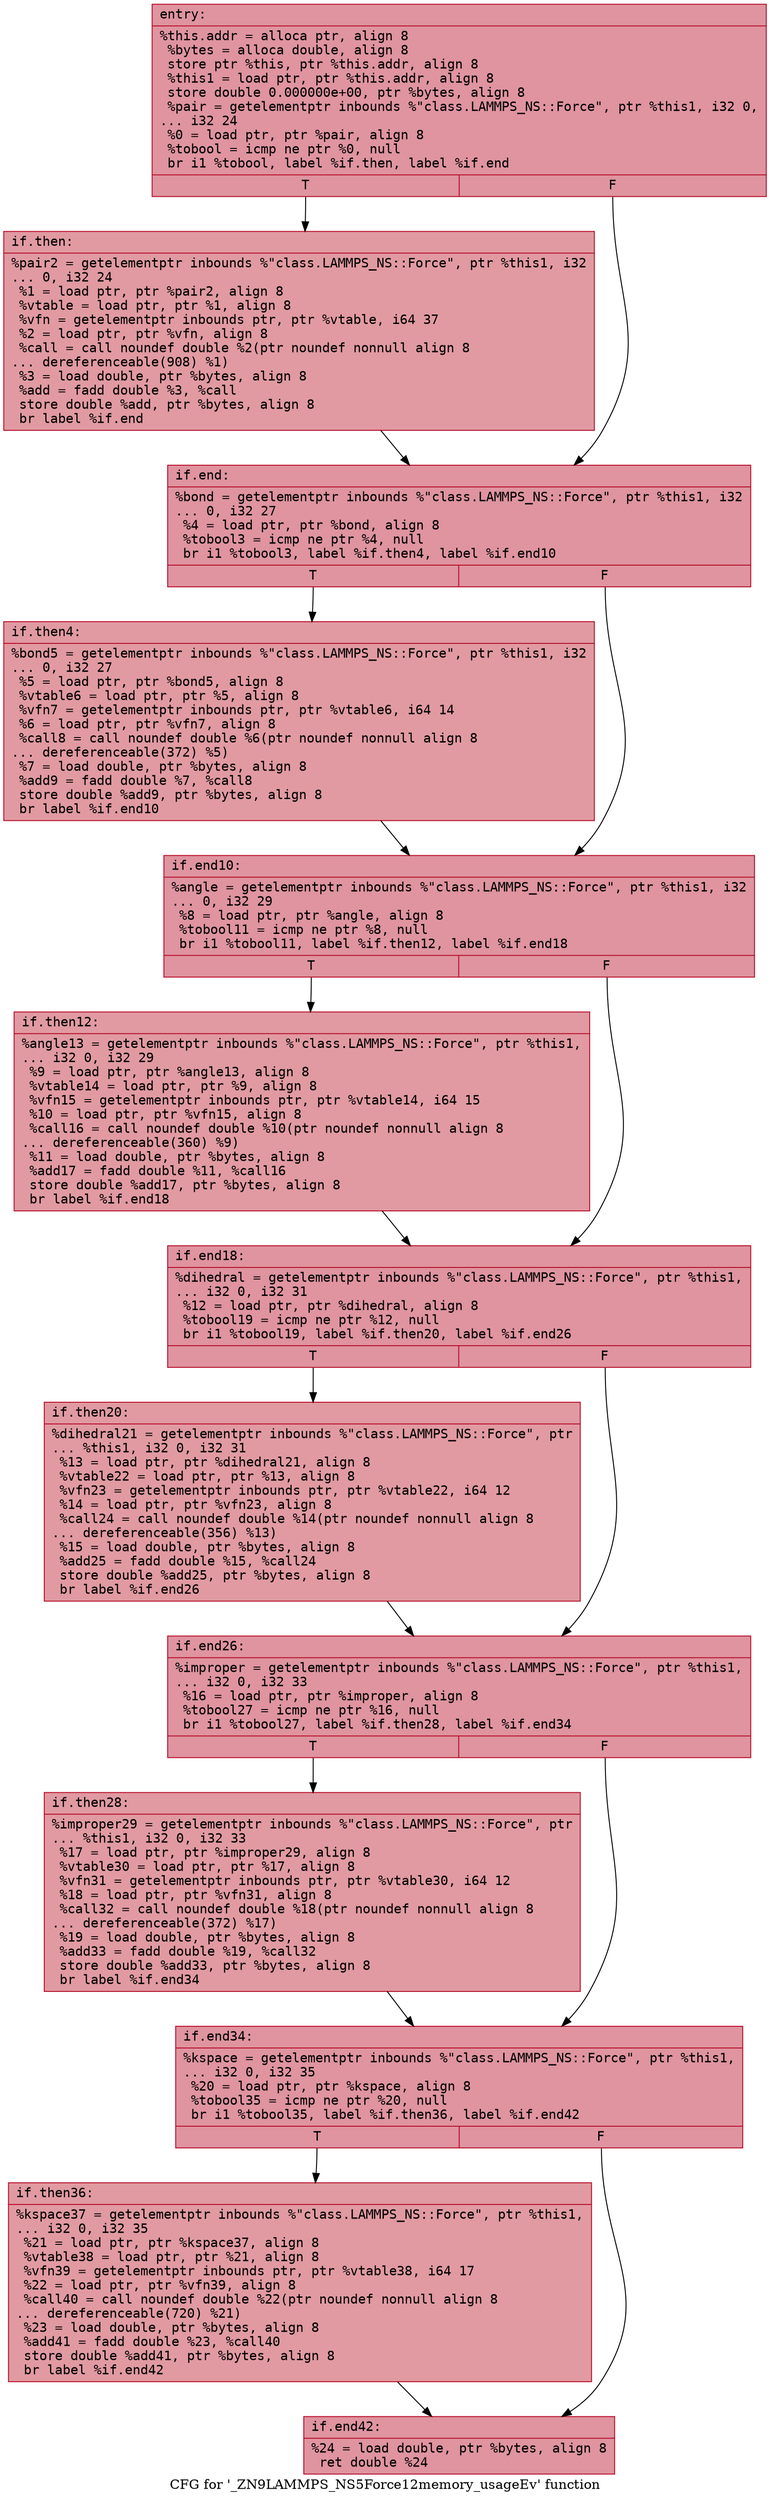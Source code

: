 digraph "CFG for '_ZN9LAMMPS_NS5Force12memory_usageEv' function" {
	label="CFG for '_ZN9LAMMPS_NS5Force12memory_usageEv' function";

	Node0x563a5e13a920 [shape=record,color="#b70d28ff", style=filled, fillcolor="#b70d2870" fontname="Courier",label="{entry:\l|  %this.addr = alloca ptr, align 8\l  %bytes = alloca double, align 8\l  store ptr %this, ptr %this.addr, align 8\l  %this1 = load ptr, ptr %this.addr, align 8\l  store double 0.000000e+00, ptr %bytes, align 8\l  %pair = getelementptr inbounds %\"class.LAMMPS_NS::Force\", ptr %this1, i32 0,\l... i32 24\l  %0 = load ptr, ptr %pair, align 8\l  %tobool = icmp ne ptr %0, null\l  br i1 %tobool, label %if.then, label %if.end\l|{<s0>T|<s1>F}}"];
	Node0x563a5e13a920:s0 -> Node0x563a5e13ad60[tooltip="entry -> if.then\nProbability 62.50%" ];
	Node0x563a5e13a920:s1 -> Node0x563a5e13add0[tooltip="entry -> if.end\nProbability 37.50%" ];
	Node0x563a5e13ad60 [shape=record,color="#b70d28ff", style=filled, fillcolor="#bb1b2c70" fontname="Courier",label="{if.then:\l|  %pair2 = getelementptr inbounds %\"class.LAMMPS_NS::Force\", ptr %this1, i32\l... 0, i32 24\l  %1 = load ptr, ptr %pair2, align 8\l  %vtable = load ptr, ptr %1, align 8\l  %vfn = getelementptr inbounds ptr, ptr %vtable, i64 37\l  %2 = load ptr, ptr %vfn, align 8\l  %call = call noundef double %2(ptr noundef nonnull align 8\l... dereferenceable(908) %1)\l  %3 = load double, ptr %bytes, align 8\l  %add = fadd double %3, %call\l  store double %add, ptr %bytes, align 8\l  br label %if.end\l}"];
	Node0x563a5e13ad60 -> Node0x563a5e13add0[tooltip="if.then -> if.end\nProbability 100.00%" ];
	Node0x563a5e13add0 [shape=record,color="#b70d28ff", style=filled, fillcolor="#b70d2870" fontname="Courier",label="{if.end:\l|  %bond = getelementptr inbounds %\"class.LAMMPS_NS::Force\", ptr %this1, i32\l... 0, i32 27\l  %4 = load ptr, ptr %bond, align 8\l  %tobool3 = icmp ne ptr %4, null\l  br i1 %tobool3, label %if.then4, label %if.end10\l|{<s0>T|<s1>F}}"];
	Node0x563a5e13add0:s0 -> Node0x563a5e13b960[tooltip="if.end -> if.then4\nProbability 62.50%" ];
	Node0x563a5e13add0:s1 -> Node0x563a5e13b9e0[tooltip="if.end -> if.end10\nProbability 37.50%" ];
	Node0x563a5e13b960 [shape=record,color="#b70d28ff", style=filled, fillcolor="#bb1b2c70" fontname="Courier",label="{if.then4:\l|  %bond5 = getelementptr inbounds %\"class.LAMMPS_NS::Force\", ptr %this1, i32\l... 0, i32 27\l  %5 = load ptr, ptr %bond5, align 8\l  %vtable6 = load ptr, ptr %5, align 8\l  %vfn7 = getelementptr inbounds ptr, ptr %vtable6, i64 14\l  %6 = load ptr, ptr %vfn7, align 8\l  %call8 = call noundef double %6(ptr noundef nonnull align 8\l... dereferenceable(372) %5)\l  %7 = load double, ptr %bytes, align 8\l  %add9 = fadd double %7, %call8\l  store double %add9, ptr %bytes, align 8\l  br label %if.end10\l}"];
	Node0x563a5e13b960 -> Node0x563a5e13b9e0[tooltip="if.then4 -> if.end10\nProbability 100.00%" ];
	Node0x563a5e13b9e0 [shape=record,color="#b70d28ff", style=filled, fillcolor="#b70d2870" fontname="Courier",label="{if.end10:\l|  %angle = getelementptr inbounds %\"class.LAMMPS_NS::Force\", ptr %this1, i32\l... 0, i32 29\l  %8 = load ptr, ptr %angle, align 8\l  %tobool11 = icmp ne ptr %8, null\l  br i1 %tobool11, label %if.then12, label %if.end18\l|{<s0>T|<s1>F}}"];
	Node0x563a5e13b9e0:s0 -> Node0x563a5e13b370[tooltip="if.end10 -> if.then12\nProbability 62.50%" ];
	Node0x563a5e13b9e0:s1 -> Node0x563a5e13b3f0[tooltip="if.end10 -> if.end18\nProbability 37.50%" ];
	Node0x563a5e13b370 [shape=record,color="#b70d28ff", style=filled, fillcolor="#bb1b2c70" fontname="Courier",label="{if.then12:\l|  %angle13 = getelementptr inbounds %\"class.LAMMPS_NS::Force\", ptr %this1,\l... i32 0, i32 29\l  %9 = load ptr, ptr %angle13, align 8\l  %vtable14 = load ptr, ptr %9, align 8\l  %vfn15 = getelementptr inbounds ptr, ptr %vtable14, i64 15\l  %10 = load ptr, ptr %vfn15, align 8\l  %call16 = call noundef double %10(ptr noundef nonnull align 8\l... dereferenceable(360) %9)\l  %11 = load double, ptr %bytes, align 8\l  %add17 = fadd double %11, %call16\l  store double %add17, ptr %bytes, align 8\l  br label %if.end18\l}"];
	Node0x563a5e13b370 -> Node0x563a5e13b3f0[tooltip="if.then12 -> if.end18\nProbability 100.00%" ];
	Node0x563a5e13b3f0 [shape=record,color="#b70d28ff", style=filled, fillcolor="#b70d2870" fontname="Courier",label="{if.end18:\l|  %dihedral = getelementptr inbounds %\"class.LAMMPS_NS::Force\", ptr %this1,\l... i32 0, i32 31\l  %12 = load ptr, ptr %dihedral, align 8\l  %tobool19 = icmp ne ptr %12, null\l  br i1 %tobool19, label %if.then20, label %if.end26\l|{<s0>T|<s1>F}}"];
	Node0x563a5e13b3f0:s0 -> Node0x563a5e14cea0[tooltip="if.end18 -> if.then20\nProbability 62.50%" ];
	Node0x563a5e13b3f0:s1 -> Node0x563a5e14cf20[tooltip="if.end18 -> if.end26\nProbability 37.50%" ];
	Node0x563a5e14cea0 [shape=record,color="#b70d28ff", style=filled, fillcolor="#bb1b2c70" fontname="Courier",label="{if.then20:\l|  %dihedral21 = getelementptr inbounds %\"class.LAMMPS_NS::Force\", ptr\l... %this1, i32 0, i32 31\l  %13 = load ptr, ptr %dihedral21, align 8\l  %vtable22 = load ptr, ptr %13, align 8\l  %vfn23 = getelementptr inbounds ptr, ptr %vtable22, i64 12\l  %14 = load ptr, ptr %vfn23, align 8\l  %call24 = call noundef double %14(ptr noundef nonnull align 8\l... dereferenceable(356) %13)\l  %15 = load double, ptr %bytes, align 8\l  %add25 = fadd double %15, %call24\l  store double %add25, ptr %bytes, align 8\l  br label %if.end26\l}"];
	Node0x563a5e14cea0 -> Node0x563a5e14cf20[tooltip="if.then20 -> if.end26\nProbability 100.00%" ];
	Node0x563a5e14cf20 [shape=record,color="#b70d28ff", style=filled, fillcolor="#b70d2870" fontname="Courier",label="{if.end26:\l|  %improper = getelementptr inbounds %\"class.LAMMPS_NS::Force\", ptr %this1,\l... i32 0, i32 33\l  %16 = load ptr, ptr %improper, align 8\l  %tobool27 = icmp ne ptr %16, null\l  br i1 %tobool27, label %if.then28, label %if.end34\l|{<s0>T|<s1>F}}"];
	Node0x563a5e14cf20:s0 -> Node0x563a5e14d930[tooltip="if.end26 -> if.then28\nProbability 62.50%" ];
	Node0x563a5e14cf20:s1 -> Node0x563a5e14d9b0[tooltip="if.end26 -> if.end34\nProbability 37.50%" ];
	Node0x563a5e14d930 [shape=record,color="#b70d28ff", style=filled, fillcolor="#bb1b2c70" fontname="Courier",label="{if.then28:\l|  %improper29 = getelementptr inbounds %\"class.LAMMPS_NS::Force\", ptr\l... %this1, i32 0, i32 33\l  %17 = load ptr, ptr %improper29, align 8\l  %vtable30 = load ptr, ptr %17, align 8\l  %vfn31 = getelementptr inbounds ptr, ptr %vtable30, i64 12\l  %18 = load ptr, ptr %vfn31, align 8\l  %call32 = call noundef double %18(ptr noundef nonnull align 8\l... dereferenceable(372) %17)\l  %19 = load double, ptr %bytes, align 8\l  %add33 = fadd double %19, %call32\l  store double %add33, ptr %bytes, align 8\l  br label %if.end34\l}"];
	Node0x563a5e14d930 -> Node0x563a5e14d9b0[tooltip="if.then28 -> if.end34\nProbability 100.00%" ];
	Node0x563a5e14d9b0 [shape=record,color="#b70d28ff", style=filled, fillcolor="#b70d2870" fontname="Courier",label="{if.end34:\l|  %kspace = getelementptr inbounds %\"class.LAMMPS_NS::Force\", ptr %this1,\l... i32 0, i32 35\l  %20 = load ptr, ptr %kspace, align 8\l  %tobool35 = icmp ne ptr %20, null\l  br i1 %tobool35, label %if.then36, label %if.end42\l|{<s0>T|<s1>F}}"];
	Node0x563a5e14d9b0:s0 -> Node0x563a5e11bdb0[tooltip="if.end34 -> if.then36\nProbability 62.50%" ];
	Node0x563a5e14d9b0:s1 -> Node0x563a5e113f30[tooltip="if.end34 -> if.end42\nProbability 37.50%" ];
	Node0x563a5e11bdb0 [shape=record,color="#b70d28ff", style=filled, fillcolor="#bb1b2c70" fontname="Courier",label="{if.then36:\l|  %kspace37 = getelementptr inbounds %\"class.LAMMPS_NS::Force\", ptr %this1,\l... i32 0, i32 35\l  %21 = load ptr, ptr %kspace37, align 8\l  %vtable38 = load ptr, ptr %21, align 8\l  %vfn39 = getelementptr inbounds ptr, ptr %vtable38, i64 17\l  %22 = load ptr, ptr %vfn39, align 8\l  %call40 = call noundef double %22(ptr noundef nonnull align 8\l... dereferenceable(720) %21)\l  %23 = load double, ptr %bytes, align 8\l  %add41 = fadd double %23, %call40\l  store double %add41, ptr %bytes, align 8\l  br label %if.end42\l}"];
	Node0x563a5e11bdb0 -> Node0x563a5e113f30[tooltip="if.then36 -> if.end42\nProbability 100.00%" ];
	Node0x563a5e113f30 [shape=record,color="#b70d28ff", style=filled, fillcolor="#b70d2870" fontname="Courier",label="{if.end42:\l|  %24 = load double, ptr %bytes, align 8\l  ret double %24\l}"];
}
